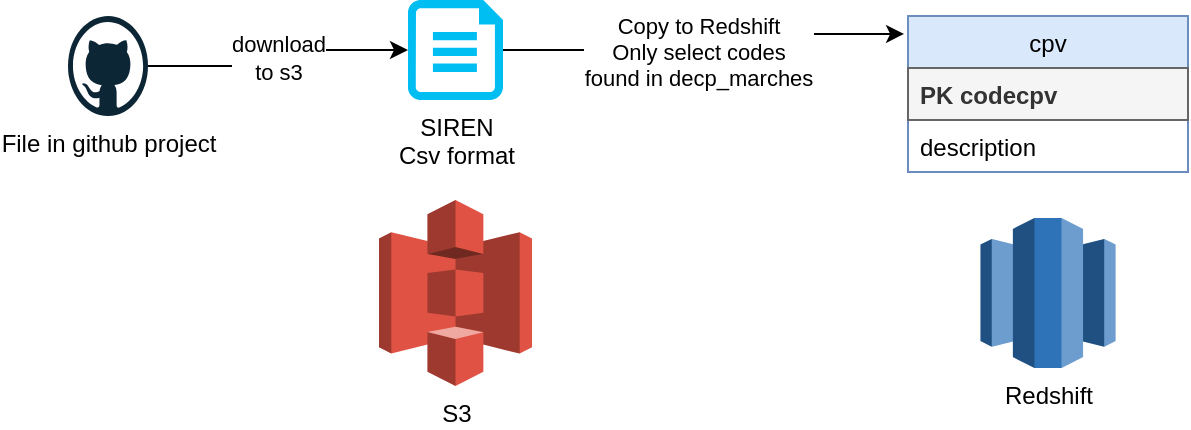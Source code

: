 <mxfile version="14.0.1" type="device"><diagram id="jvIMWr7po_z69hKIchvI" name="Page-1"><mxGraphModel dx="1528" dy="500" grid="1" gridSize="10" guides="1" tooltips="1" connect="1" arrows="1" fold="1" page="1" pageScale="1" pageWidth="850" pageHeight="1100" math="0" shadow="0"><root><mxCell id="0"/><mxCell id="1" parent="0"/><mxCell id="0sZq0e34uGnVB1kBdo4x-4" value="SIREN&lt;br&gt;Csv format" style="verticalLabelPosition=bottom;html=1;verticalAlign=top;align=center;strokeColor=none;fillColor=#00BEF2;shape=mxgraph.azure.cloud_services_configuration_file;pointerEvents=1;" vertex="1" parent="1"><mxGeometry x="190" y="50" width="47.5" height="50" as="geometry"/></mxCell><mxCell id="0sZq0e34uGnVB1kBdo4x-15" style="edgeStyle=orthogonalEdgeStyle;rounded=0;orthogonalLoop=1;jettySize=auto;html=1;exitX=1;exitY=0.5;exitDx=0;exitDy=0;exitPerimeter=0;entryX=-0.014;entryY=0.115;entryDx=0;entryDy=0;entryPerimeter=0;" edge="1" parent="1" source="0sZq0e34uGnVB1kBdo4x-4" target="0sZq0e34uGnVB1kBdo4x-10"><mxGeometry relative="1" as="geometry"><mxPoint x="607.5" y="35" as="sourcePoint"/></mxGeometry></mxCell><mxCell id="0sZq0e34uGnVB1kBdo4x-21" value="&lt;div&gt;Copy to Redshift&lt;/div&gt;Only select codes &lt;br&gt;found in decp_marches" style="edgeLabel;html=1;align=center;verticalAlign=middle;resizable=0;points=[];" vertex="1" connectable="0" parent="0sZq0e34uGnVB1kBdo4x-15"><mxGeometry x="-0.066" y="-1" relative="1" as="geometry"><mxPoint as="offset"/></mxGeometry></mxCell><mxCell id="0sZq0e34uGnVB1kBdo4x-10" value="cpv" style="swimlane;fontStyle=0;childLayout=stackLayout;horizontal=1;startSize=26;fillColor=#dae8fc;horizontalStack=0;resizeParent=1;resizeParentMax=0;resizeLast=0;collapsible=1;marginBottom=0;strokeColor=#6c8ebf;" vertex="1" parent="1"><mxGeometry x="440" y="58" width="140" height="78" as="geometry"/></mxCell><mxCell id="0sZq0e34uGnVB1kBdo4x-11" value="PK codecpv" style="text;strokeColor=#666666;fillColor=#f5f5f5;align=left;verticalAlign=top;spacingLeft=4;spacingRight=4;overflow=hidden;rotatable=0;points=[[0,0.5],[1,0.5]];portConstraint=eastwest;fontStyle=1;fontColor=#333333;" vertex="1" parent="0sZq0e34uGnVB1kBdo4x-10"><mxGeometry y="26" width="140" height="26" as="geometry"/></mxCell><mxCell id="0sZq0e34uGnVB1kBdo4x-12" value="description" style="text;strokeColor=none;fillColor=none;align=left;verticalAlign=top;spacingLeft=4;spacingRight=4;overflow=hidden;rotatable=0;points=[[0,0.5],[1,0.5]];portConstraint=eastwest;" vertex="1" parent="0sZq0e34uGnVB1kBdo4x-10"><mxGeometry y="52" width="140" height="26" as="geometry"/></mxCell><mxCell id="0sZq0e34uGnVB1kBdo4x-25" value="download&lt;br&gt;to s3" style="edgeStyle=orthogonalEdgeStyle;rounded=0;orthogonalLoop=1;jettySize=auto;html=1;entryX=0;entryY=0.5;entryDx=0;entryDy=0;entryPerimeter=0;" edge="1" parent="1" source="0sZq0e34uGnVB1kBdo4x-24" target="0sZq0e34uGnVB1kBdo4x-4"><mxGeometry relative="1" as="geometry"><mxPoint x="130" y="83" as="targetPoint"/></mxGeometry></mxCell><mxCell id="0sZq0e34uGnVB1kBdo4x-24" value="File in github project" style="dashed=0;outlineConnect=0;html=1;align=center;labelPosition=center;verticalLabelPosition=bottom;verticalAlign=top;shape=mxgraph.weblogos.github;shadow=0;fontFamily=Helvetica;fontSize=12;fontColor=#000000;strokeColor=#000000;fillColor=#ffffff;" vertex="1" parent="1"><mxGeometry x="20" y="58" width="40" height="50" as="geometry"/></mxCell><mxCell id="0sZq0e34uGnVB1kBdo4x-29" value="S3" style="outlineConnect=0;dashed=0;verticalLabelPosition=bottom;verticalAlign=top;align=center;html=1;shape=mxgraph.aws3.s3;fillColor=#E05243;gradientColor=none;" vertex="1" parent="1"><mxGeometry x="175.5" y="150" width="76.5" height="93" as="geometry"/></mxCell><mxCell id="0sZq0e34uGnVB1kBdo4x-34" value="Redshift" style="outlineConnect=0;dashed=0;verticalLabelPosition=bottom;verticalAlign=top;align=center;html=1;shape=mxgraph.aws3.redshift;fillColor=#2E73B8;gradientColor=none;" vertex="1" parent="1"><mxGeometry x="476.25" y="159" width="67.5" height="75" as="geometry"/></mxCell></root></mxGraphModel></diagram></mxfile>